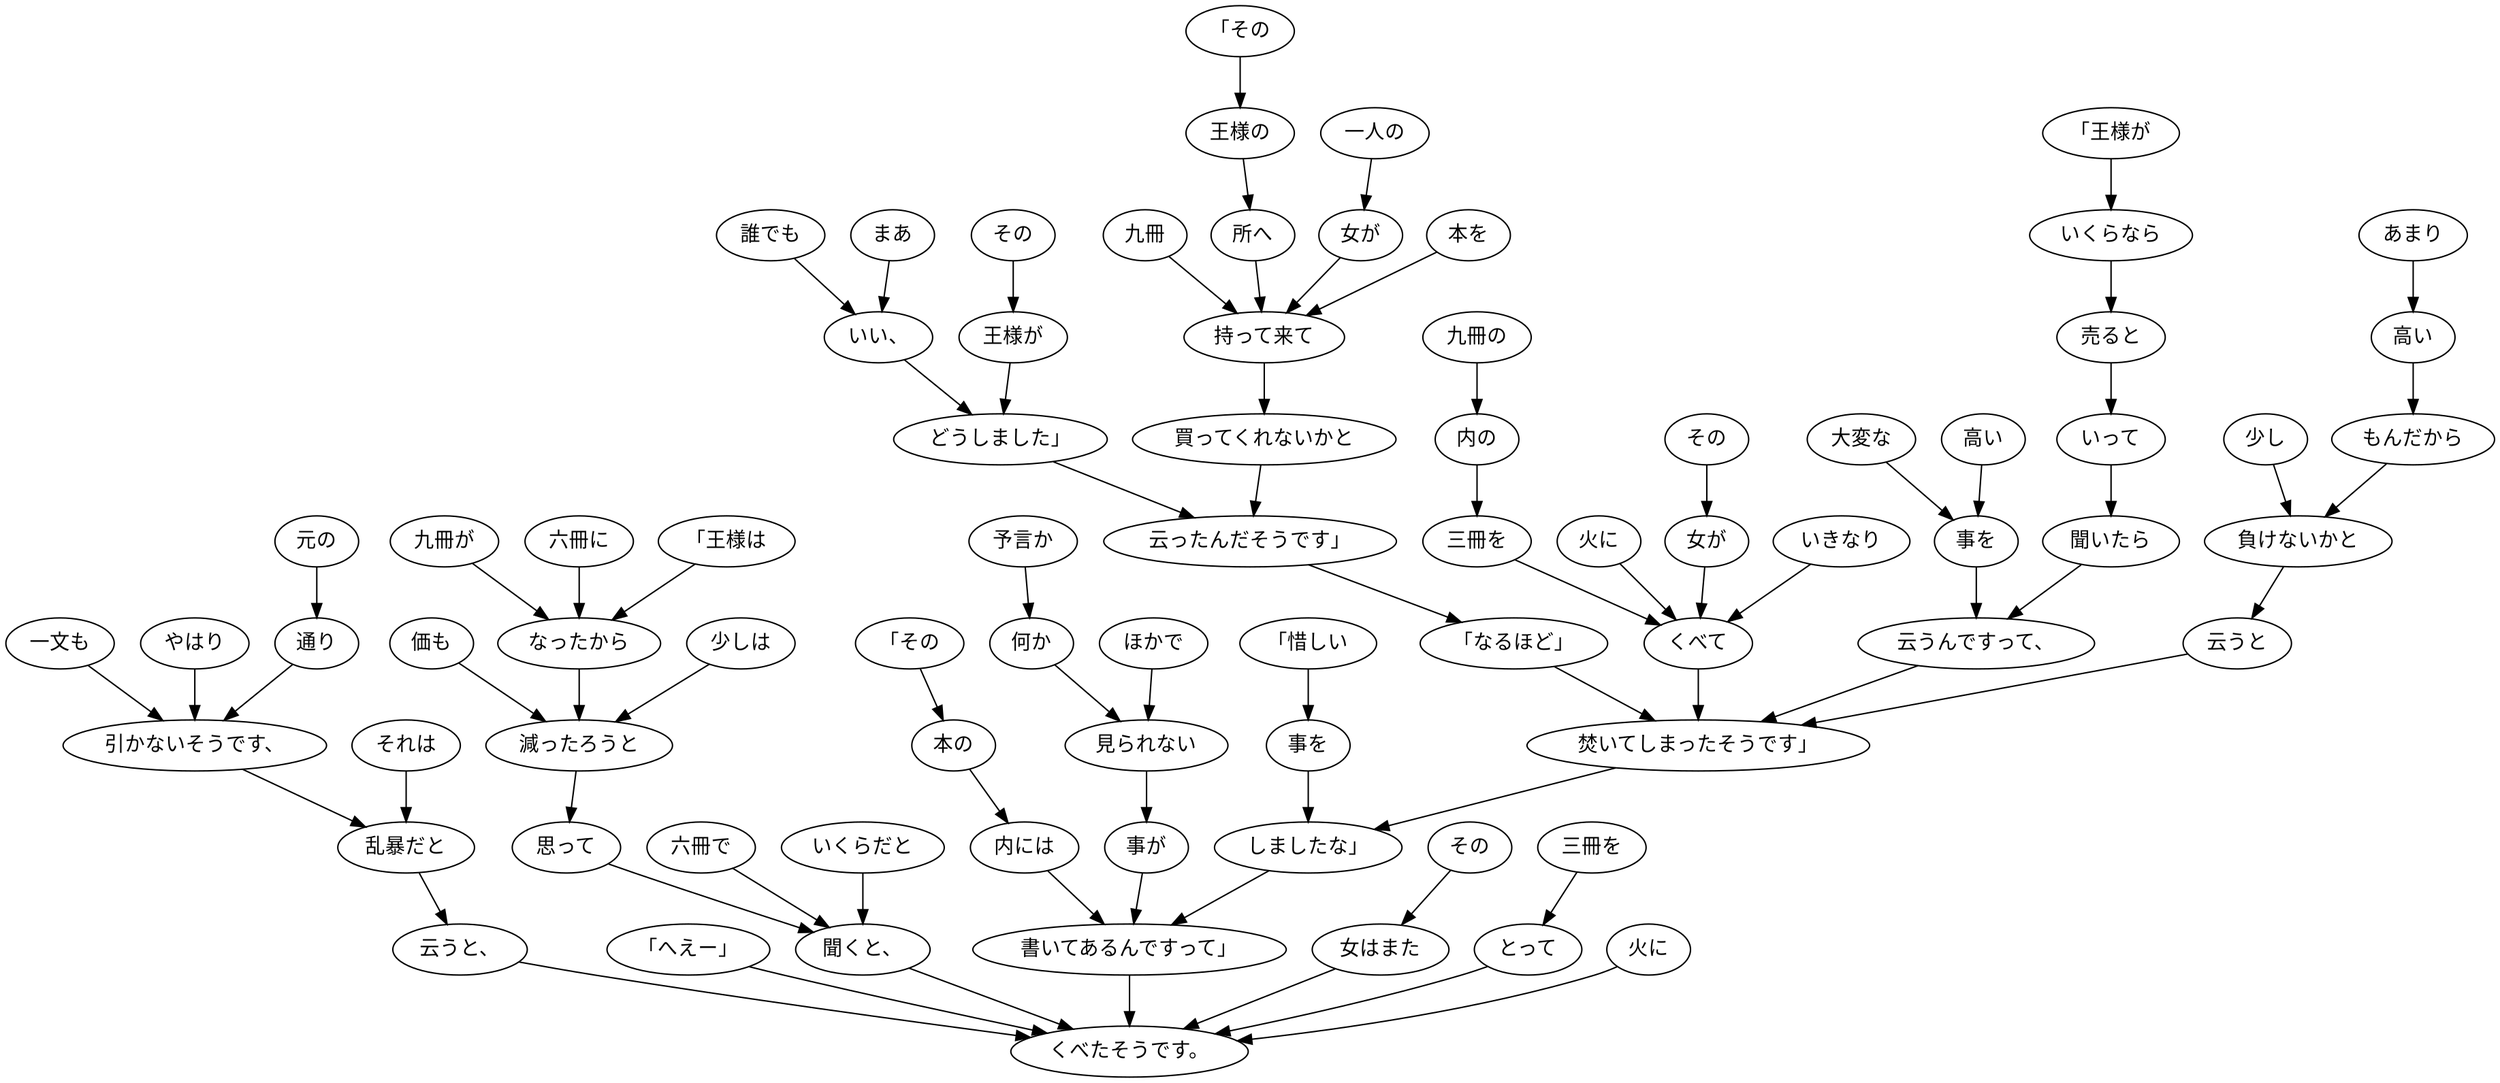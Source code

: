 digraph graph1434 {
	node0 [label="まあ"];
	node1 [label="誰でも"];
	node2 [label="いい、"];
	node3 [label="その"];
	node4 [label="王様が"];
	node5 [label="どうしました」"];
	node6 [label="「その"];
	node7 [label="王様の"];
	node8 [label="所へ"];
	node9 [label="一人の"];
	node10 [label="女が"];
	node11 [label="本を"];
	node12 [label="九冊"];
	node13 [label="持って来て"];
	node14 [label="買ってくれないかと"];
	node15 [label="云ったんだそうです」"];
	node16 [label="「なるほど」"];
	node17 [label="「王様が"];
	node18 [label="いくらなら"];
	node19 [label="売ると"];
	node20 [label="いって"];
	node21 [label="聞いたら"];
	node22 [label="大変な"];
	node23 [label="高い"];
	node24 [label="事を"];
	node25 [label="云うんですって、"];
	node26 [label="あまり"];
	node27 [label="高い"];
	node28 [label="もんだから"];
	node29 [label="少し"];
	node30 [label="負けないかと"];
	node31 [label="云うと"];
	node32 [label="その"];
	node33 [label="女が"];
	node34 [label="いきなり"];
	node35 [label="九冊の"];
	node36 [label="内の"];
	node37 [label="三冊を"];
	node38 [label="火に"];
	node39 [label="くべて"];
	node40 [label="焚いてしまったそうです」"];
	node41 [label="「惜しい"];
	node42 [label="事を"];
	node43 [label="しましたな」"];
	node44 [label="「その"];
	node45 [label="本の"];
	node46 [label="内には"];
	node47 [label="予言か"];
	node48 [label="何か"];
	node49 [label="ほかで"];
	node50 [label="見られない"];
	node51 [label="事が"];
	node52 [label="書いてあるんですって」"];
	node53 [label="「へえー」"];
	node54 [label="「王様は"];
	node55 [label="九冊が"];
	node56 [label="六冊に"];
	node57 [label="なったから"];
	node58 [label="少しは"];
	node59 [label="価も"];
	node60 [label="減ったろうと"];
	node61 [label="思って"];
	node62 [label="六冊で"];
	node63 [label="いくらだと"];
	node64 [label="聞くと、"];
	node65 [label="やはり"];
	node66 [label="元の"];
	node67 [label="通り"];
	node68 [label="一文も"];
	node69 [label="引かないそうです、"];
	node70 [label="それは"];
	node71 [label="乱暴だと"];
	node72 [label="云うと、"];
	node73 [label="その"];
	node74 [label="女はまた"];
	node75 [label="三冊を"];
	node76 [label="とって"];
	node77 [label="火に"];
	node78 [label="くべたそうです。"];
	node0 -> node2;
	node1 -> node2;
	node2 -> node5;
	node3 -> node4;
	node4 -> node5;
	node5 -> node15;
	node6 -> node7;
	node7 -> node8;
	node8 -> node13;
	node9 -> node10;
	node10 -> node13;
	node11 -> node13;
	node12 -> node13;
	node13 -> node14;
	node14 -> node15;
	node15 -> node16;
	node16 -> node40;
	node17 -> node18;
	node18 -> node19;
	node19 -> node20;
	node20 -> node21;
	node21 -> node25;
	node22 -> node24;
	node23 -> node24;
	node24 -> node25;
	node25 -> node40;
	node26 -> node27;
	node27 -> node28;
	node28 -> node30;
	node29 -> node30;
	node30 -> node31;
	node31 -> node40;
	node32 -> node33;
	node33 -> node39;
	node34 -> node39;
	node35 -> node36;
	node36 -> node37;
	node37 -> node39;
	node38 -> node39;
	node39 -> node40;
	node40 -> node43;
	node41 -> node42;
	node42 -> node43;
	node43 -> node52;
	node44 -> node45;
	node45 -> node46;
	node46 -> node52;
	node47 -> node48;
	node48 -> node50;
	node49 -> node50;
	node50 -> node51;
	node51 -> node52;
	node52 -> node78;
	node53 -> node78;
	node54 -> node57;
	node55 -> node57;
	node56 -> node57;
	node57 -> node60;
	node58 -> node60;
	node59 -> node60;
	node60 -> node61;
	node61 -> node64;
	node62 -> node64;
	node63 -> node64;
	node64 -> node78;
	node65 -> node69;
	node66 -> node67;
	node67 -> node69;
	node68 -> node69;
	node69 -> node71;
	node70 -> node71;
	node71 -> node72;
	node72 -> node78;
	node73 -> node74;
	node74 -> node78;
	node75 -> node76;
	node76 -> node78;
	node77 -> node78;
}

